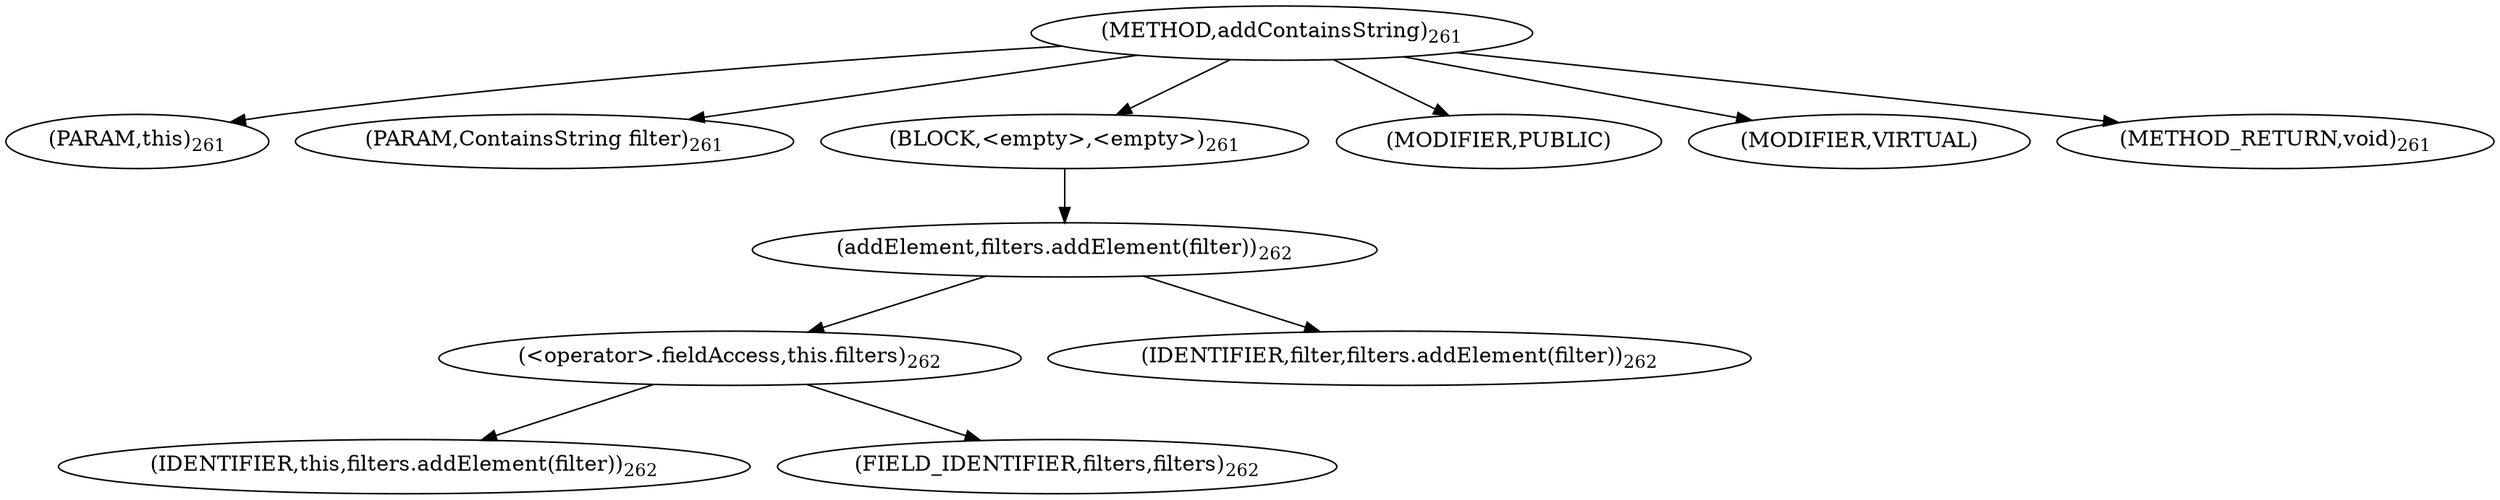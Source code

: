 digraph "addContainsString" {  
"540" [label = <(METHOD,addContainsString)<SUB>261</SUB>> ]
"541" [label = <(PARAM,this)<SUB>261</SUB>> ]
"542" [label = <(PARAM,ContainsString filter)<SUB>261</SUB>> ]
"543" [label = <(BLOCK,&lt;empty&gt;,&lt;empty&gt;)<SUB>261</SUB>> ]
"544" [label = <(addElement,filters.addElement(filter))<SUB>262</SUB>> ]
"545" [label = <(&lt;operator&gt;.fieldAccess,this.filters)<SUB>262</SUB>> ]
"546" [label = <(IDENTIFIER,this,filters.addElement(filter))<SUB>262</SUB>> ]
"547" [label = <(FIELD_IDENTIFIER,filters,filters)<SUB>262</SUB>> ]
"548" [label = <(IDENTIFIER,filter,filters.addElement(filter))<SUB>262</SUB>> ]
"549" [label = <(MODIFIER,PUBLIC)> ]
"550" [label = <(MODIFIER,VIRTUAL)> ]
"551" [label = <(METHOD_RETURN,void)<SUB>261</SUB>> ]
  "540" -> "541" 
  "540" -> "542" 
  "540" -> "543" 
  "540" -> "549" 
  "540" -> "550" 
  "540" -> "551" 
  "543" -> "544" 
  "544" -> "545" 
  "544" -> "548" 
  "545" -> "546" 
  "545" -> "547" 
}

